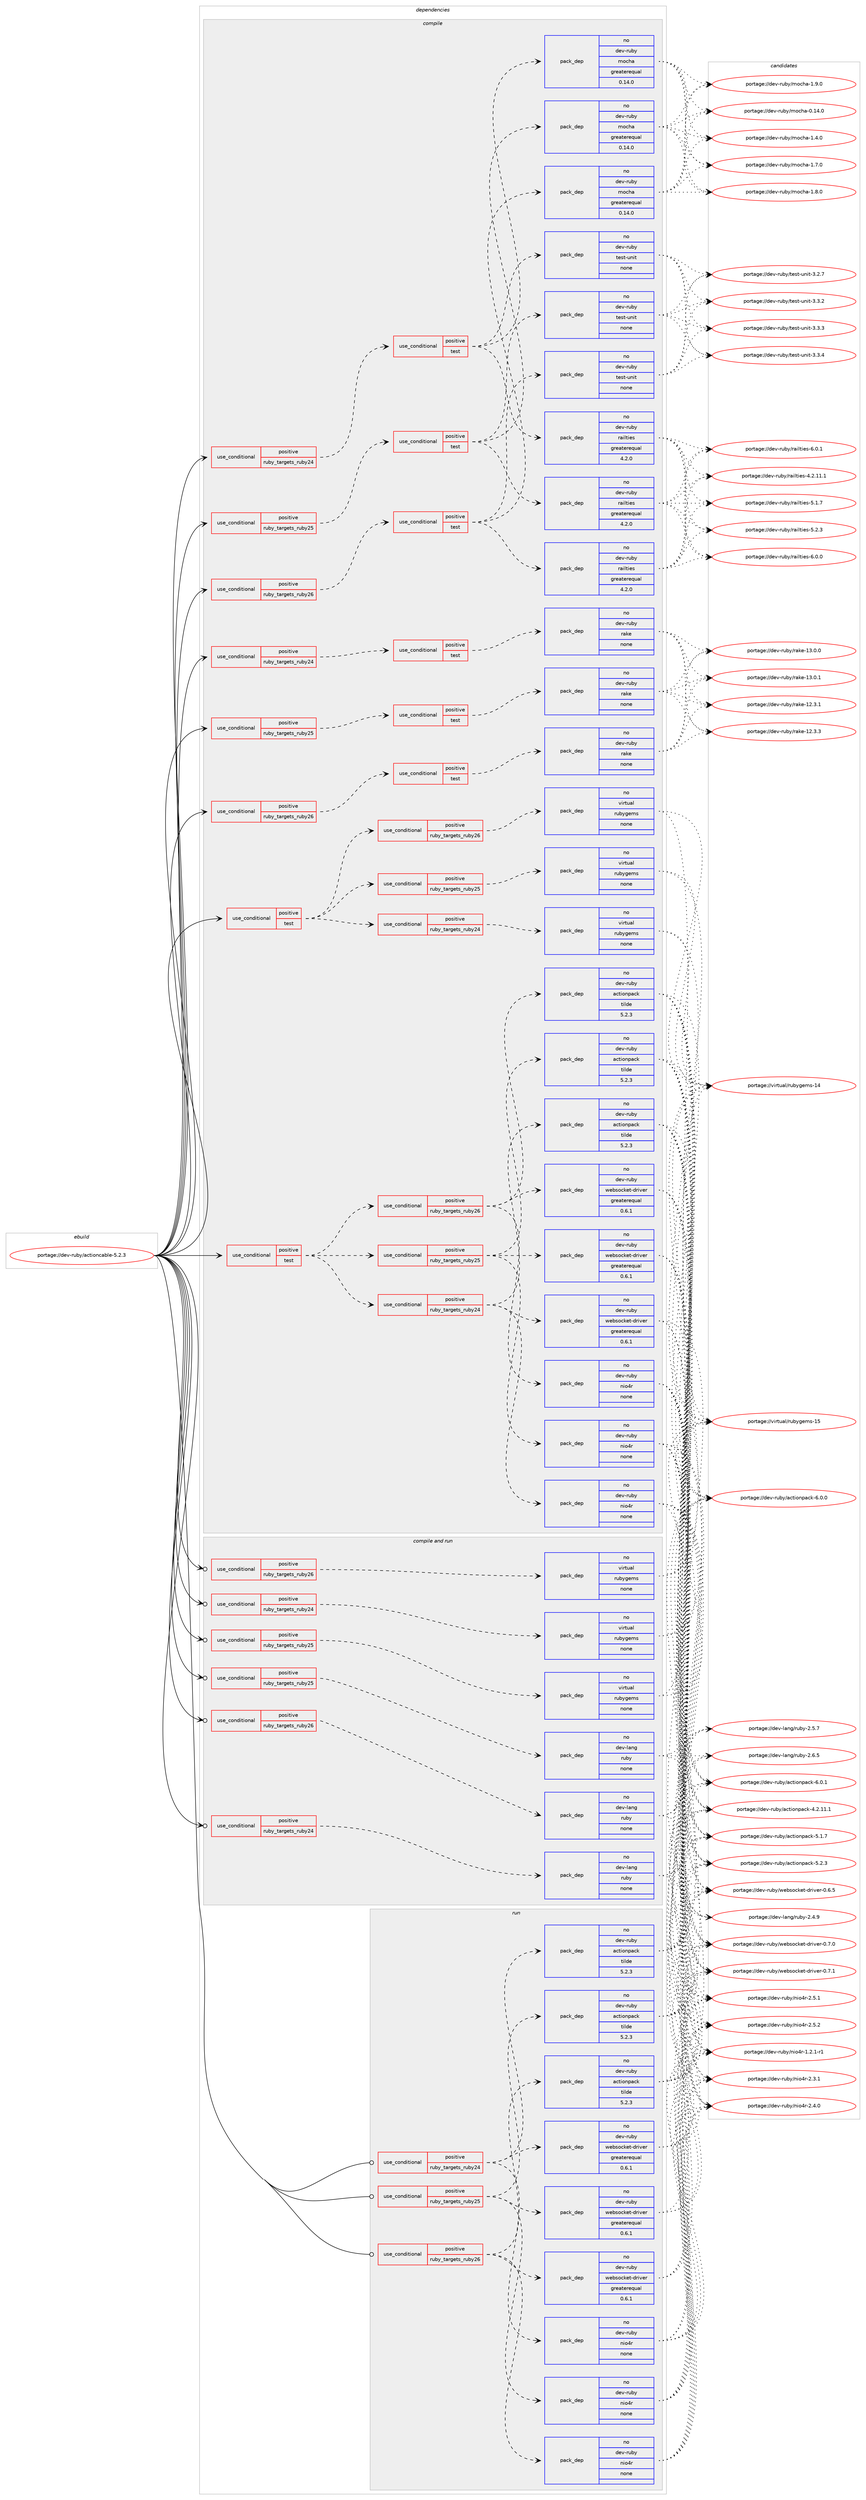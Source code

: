 digraph prolog {

# *************
# Graph options
# *************

newrank=true;
concentrate=true;
compound=true;
graph [rankdir=LR,fontname=Helvetica,fontsize=10,ranksep=1.5];#, ranksep=2.5, nodesep=0.2];
edge  [arrowhead=vee];
node  [fontname=Helvetica,fontsize=10];

# **********
# The ebuild
# **********

subgraph cluster_leftcol {
color=gray;
rank=same;
label=<<i>ebuild</i>>;
id [label="portage://dev-ruby/actioncable-5.2.3", color=red, width=4, href="../dev-ruby/actioncable-5.2.3.svg"];
}

# ****************
# The dependencies
# ****************

subgraph cluster_midcol {
color=gray;
label=<<i>dependencies</i>>;
subgraph cluster_compile {
fillcolor="#eeeeee";
style=filled;
label=<<i>compile</i>>;
subgraph cond46063 {
dependency208823 [label=<<TABLE BORDER="0" CELLBORDER="1" CELLSPACING="0" CELLPADDING="4"><TR><TD ROWSPAN="3" CELLPADDING="10">use_conditional</TD></TR><TR><TD>positive</TD></TR><TR><TD>ruby_targets_ruby24</TD></TR></TABLE>>, shape=none, color=red];
subgraph cond46064 {
dependency208824 [label=<<TABLE BORDER="0" CELLBORDER="1" CELLSPACING="0" CELLPADDING="4"><TR><TD ROWSPAN="3" CELLPADDING="10">use_conditional</TD></TR><TR><TD>positive</TD></TR><TR><TD>test</TD></TR></TABLE>>, shape=none, color=red];
subgraph pack159332 {
dependency208825 [label=<<TABLE BORDER="0" CELLBORDER="1" CELLSPACING="0" CELLPADDING="4" WIDTH="220"><TR><TD ROWSPAN="6" CELLPADDING="30">pack_dep</TD></TR><TR><TD WIDTH="110">no</TD></TR><TR><TD>dev-ruby</TD></TR><TR><TD>railties</TD></TR><TR><TD>greaterequal</TD></TR><TR><TD>4.2.0</TD></TR></TABLE>>, shape=none, color=blue];
}
dependency208824:e -> dependency208825:w [weight=20,style="dashed",arrowhead="vee"];
subgraph pack159333 {
dependency208826 [label=<<TABLE BORDER="0" CELLBORDER="1" CELLSPACING="0" CELLPADDING="4" WIDTH="220"><TR><TD ROWSPAN="6" CELLPADDING="30">pack_dep</TD></TR><TR><TD WIDTH="110">no</TD></TR><TR><TD>dev-ruby</TD></TR><TR><TD>test-unit</TD></TR><TR><TD>none</TD></TR><TR><TD></TD></TR></TABLE>>, shape=none, color=blue];
}
dependency208824:e -> dependency208826:w [weight=20,style="dashed",arrowhead="vee"];
subgraph pack159334 {
dependency208827 [label=<<TABLE BORDER="0" CELLBORDER="1" CELLSPACING="0" CELLPADDING="4" WIDTH="220"><TR><TD ROWSPAN="6" CELLPADDING="30">pack_dep</TD></TR><TR><TD WIDTH="110">no</TD></TR><TR><TD>dev-ruby</TD></TR><TR><TD>mocha</TD></TR><TR><TD>greaterequal</TD></TR><TR><TD>0.14.0</TD></TR></TABLE>>, shape=none, color=blue];
}
dependency208824:e -> dependency208827:w [weight=20,style="dashed",arrowhead="vee"];
}
dependency208823:e -> dependency208824:w [weight=20,style="dashed",arrowhead="vee"];
}
id:e -> dependency208823:w [weight=20,style="solid",arrowhead="vee"];
subgraph cond46065 {
dependency208828 [label=<<TABLE BORDER="0" CELLBORDER="1" CELLSPACING="0" CELLPADDING="4"><TR><TD ROWSPAN="3" CELLPADDING="10">use_conditional</TD></TR><TR><TD>positive</TD></TR><TR><TD>ruby_targets_ruby24</TD></TR></TABLE>>, shape=none, color=red];
subgraph cond46066 {
dependency208829 [label=<<TABLE BORDER="0" CELLBORDER="1" CELLSPACING="0" CELLPADDING="4"><TR><TD ROWSPAN="3" CELLPADDING="10">use_conditional</TD></TR><TR><TD>positive</TD></TR><TR><TD>test</TD></TR></TABLE>>, shape=none, color=red];
subgraph pack159335 {
dependency208830 [label=<<TABLE BORDER="0" CELLBORDER="1" CELLSPACING="0" CELLPADDING="4" WIDTH="220"><TR><TD ROWSPAN="6" CELLPADDING="30">pack_dep</TD></TR><TR><TD WIDTH="110">no</TD></TR><TR><TD>dev-ruby</TD></TR><TR><TD>rake</TD></TR><TR><TD>none</TD></TR><TR><TD></TD></TR></TABLE>>, shape=none, color=blue];
}
dependency208829:e -> dependency208830:w [weight=20,style="dashed",arrowhead="vee"];
}
dependency208828:e -> dependency208829:w [weight=20,style="dashed",arrowhead="vee"];
}
id:e -> dependency208828:w [weight=20,style="solid",arrowhead="vee"];
subgraph cond46067 {
dependency208831 [label=<<TABLE BORDER="0" CELLBORDER="1" CELLSPACING="0" CELLPADDING="4"><TR><TD ROWSPAN="3" CELLPADDING="10">use_conditional</TD></TR><TR><TD>positive</TD></TR><TR><TD>ruby_targets_ruby25</TD></TR></TABLE>>, shape=none, color=red];
subgraph cond46068 {
dependency208832 [label=<<TABLE BORDER="0" CELLBORDER="1" CELLSPACING="0" CELLPADDING="4"><TR><TD ROWSPAN="3" CELLPADDING="10">use_conditional</TD></TR><TR><TD>positive</TD></TR><TR><TD>test</TD></TR></TABLE>>, shape=none, color=red];
subgraph pack159336 {
dependency208833 [label=<<TABLE BORDER="0" CELLBORDER="1" CELLSPACING="0" CELLPADDING="4" WIDTH="220"><TR><TD ROWSPAN="6" CELLPADDING="30">pack_dep</TD></TR><TR><TD WIDTH="110">no</TD></TR><TR><TD>dev-ruby</TD></TR><TR><TD>railties</TD></TR><TR><TD>greaterequal</TD></TR><TR><TD>4.2.0</TD></TR></TABLE>>, shape=none, color=blue];
}
dependency208832:e -> dependency208833:w [weight=20,style="dashed",arrowhead="vee"];
subgraph pack159337 {
dependency208834 [label=<<TABLE BORDER="0" CELLBORDER="1" CELLSPACING="0" CELLPADDING="4" WIDTH="220"><TR><TD ROWSPAN="6" CELLPADDING="30">pack_dep</TD></TR><TR><TD WIDTH="110">no</TD></TR><TR><TD>dev-ruby</TD></TR><TR><TD>test-unit</TD></TR><TR><TD>none</TD></TR><TR><TD></TD></TR></TABLE>>, shape=none, color=blue];
}
dependency208832:e -> dependency208834:w [weight=20,style="dashed",arrowhead="vee"];
subgraph pack159338 {
dependency208835 [label=<<TABLE BORDER="0" CELLBORDER="1" CELLSPACING="0" CELLPADDING="4" WIDTH="220"><TR><TD ROWSPAN="6" CELLPADDING="30">pack_dep</TD></TR><TR><TD WIDTH="110">no</TD></TR><TR><TD>dev-ruby</TD></TR><TR><TD>mocha</TD></TR><TR><TD>greaterequal</TD></TR><TR><TD>0.14.0</TD></TR></TABLE>>, shape=none, color=blue];
}
dependency208832:e -> dependency208835:w [weight=20,style="dashed",arrowhead="vee"];
}
dependency208831:e -> dependency208832:w [weight=20,style="dashed",arrowhead="vee"];
}
id:e -> dependency208831:w [weight=20,style="solid",arrowhead="vee"];
subgraph cond46069 {
dependency208836 [label=<<TABLE BORDER="0" CELLBORDER="1" CELLSPACING="0" CELLPADDING="4"><TR><TD ROWSPAN="3" CELLPADDING="10">use_conditional</TD></TR><TR><TD>positive</TD></TR><TR><TD>ruby_targets_ruby25</TD></TR></TABLE>>, shape=none, color=red];
subgraph cond46070 {
dependency208837 [label=<<TABLE BORDER="0" CELLBORDER="1" CELLSPACING="0" CELLPADDING="4"><TR><TD ROWSPAN="3" CELLPADDING="10">use_conditional</TD></TR><TR><TD>positive</TD></TR><TR><TD>test</TD></TR></TABLE>>, shape=none, color=red];
subgraph pack159339 {
dependency208838 [label=<<TABLE BORDER="0" CELLBORDER="1" CELLSPACING="0" CELLPADDING="4" WIDTH="220"><TR><TD ROWSPAN="6" CELLPADDING="30">pack_dep</TD></TR><TR><TD WIDTH="110">no</TD></TR><TR><TD>dev-ruby</TD></TR><TR><TD>rake</TD></TR><TR><TD>none</TD></TR><TR><TD></TD></TR></TABLE>>, shape=none, color=blue];
}
dependency208837:e -> dependency208838:w [weight=20,style="dashed",arrowhead="vee"];
}
dependency208836:e -> dependency208837:w [weight=20,style="dashed",arrowhead="vee"];
}
id:e -> dependency208836:w [weight=20,style="solid",arrowhead="vee"];
subgraph cond46071 {
dependency208839 [label=<<TABLE BORDER="0" CELLBORDER="1" CELLSPACING="0" CELLPADDING="4"><TR><TD ROWSPAN="3" CELLPADDING="10">use_conditional</TD></TR><TR><TD>positive</TD></TR><TR><TD>ruby_targets_ruby26</TD></TR></TABLE>>, shape=none, color=red];
subgraph cond46072 {
dependency208840 [label=<<TABLE BORDER="0" CELLBORDER="1" CELLSPACING="0" CELLPADDING="4"><TR><TD ROWSPAN="3" CELLPADDING="10">use_conditional</TD></TR><TR><TD>positive</TD></TR><TR><TD>test</TD></TR></TABLE>>, shape=none, color=red];
subgraph pack159340 {
dependency208841 [label=<<TABLE BORDER="0" CELLBORDER="1" CELLSPACING="0" CELLPADDING="4" WIDTH="220"><TR><TD ROWSPAN="6" CELLPADDING="30">pack_dep</TD></TR><TR><TD WIDTH="110">no</TD></TR><TR><TD>dev-ruby</TD></TR><TR><TD>railties</TD></TR><TR><TD>greaterequal</TD></TR><TR><TD>4.2.0</TD></TR></TABLE>>, shape=none, color=blue];
}
dependency208840:e -> dependency208841:w [weight=20,style="dashed",arrowhead="vee"];
subgraph pack159341 {
dependency208842 [label=<<TABLE BORDER="0" CELLBORDER="1" CELLSPACING="0" CELLPADDING="4" WIDTH="220"><TR><TD ROWSPAN="6" CELLPADDING="30">pack_dep</TD></TR><TR><TD WIDTH="110">no</TD></TR><TR><TD>dev-ruby</TD></TR><TR><TD>test-unit</TD></TR><TR><TD>none</TD></TR><TR><TD></TD></TR></TABLE>>, shape=none, color=blue];
}
dependency208840:e -> dependency208842:w [weight=20,style="dashed",arrowhead="vee"];
subgraph pack159342 {
dependency208843 [label=<<TABLE BORDER="0" CELLBORDER="1" CELLSPACING="0" CELLPADDING="4" WIDTH="220"><TR><TD ROWSPAN="6" CELLPADDING="30">pack_dep</TD></TR><TR><TD WIDTH="110">no</TD></TR><TR><TD>dev-ruby</TD></TR><TR><TD>mocha</TD></TR><TR><TD>greaterequal</TD></TR><TR><TD>0.14.0</TD></TR></TABLE>>, shape=none, color=blue];
}
dependency208840:e -> dependency208843:w [weight=20,style="dashed",arrowhead="vee"];
}
dependency208839:e -> dependency208840:w [weight=20,style="dashed",arrowhead="vee"];
}
id:e -> dependency208839:w [weight=20,style="solid",arrowhead="vee"];
subgraph cond46073 {
dependency208844 [label=<<TABLE BORDER="0" CELLBORDER="1" CELLSPACING="0" CELLPADDING="4"><TR><TD ROWSPAN="3" CELLPADDING="10">use_conditional</TD></TR><TR><TD>positive</TD></TR><TR><TD>ruby_targets_ruby26</TD></TR></TABLE>>, shape=none, color=red];
subgraph cond46074 {
dependency208845 [label=<<TABLE BORDER="0" CELLBORDER="1" CELLSPACING="0" CELLPADDING="4"><TR><TD ROWSPAN="3" CELLPADDING="10">use_conditional</TD></TR><TR><TD>positive</TD></TR><TR><TD>test</TD></TR></TABLE>>, shape=none, color=red];
subgraph pack159343 {
dependency208846 [label=<<TABLE BORDER="0" CELLBORDER="1" CELLSPACING="0" CELLPADDING="4" WIDTH="220"><TR><TD ROWSPAN="6" CELLPADDING="30">pack_dep</TD></TR><TR><TD WIDTH="110">no</TD></TR><TR><TD>dev-ruby</TD></TR><TR><TD>rake</TD></TR><TR><TD>none</TD></TR><TR><TD></TD></TR></TABLE>>, shape=none, color=blue];
}
dependency208845:e -> dependency208846:w [weight=20,style="dashed",arrowhead="vee"];
}
dependency208844:e -> dependency208845:w [weight=20,style="dashed",arrowhead="vee"];
}
id:e -> dependency208844:w [weight=20,style="solid",arrowhead="vee"];
subgraph cond46075 {
dependency208847 [label=<<TABLE BORDER="0" CELLBORDER="1" CELLSPACING="0" CELLPADDING="4"><TR><TD ROWSPAN="3" CELLPADDING="10">use_conditional</TD></TR><TR><TD>positive</TD></TR><TR><TD>test</TD></TR></TABLE>>, shape=none, color=red];
subgraph cond46076 {
dependency208848 [label=<<TABLE BORDER="0" CELLBORDER="1" CELLSPACING="0" CELLPADDING="4"><TR><TD ROWSPAN="3" CELLPADDING="10">use_conditional</TD></TR><TR><TD>positive</TD></TR><TR><TD>ruby_targets_ruby24</TD></TR></TABLE>>, shape=none, color=red];
subgraph pack159344 {
dependency208849 [label=<<TABLE BORDER="0" CELLBORDER="1" CELLSPACING="0" CELLPADDING="4" WIDTH="220"><TR><TD ROWSPAN="6" CELLPADDING="30">pack_dep</TD></TR><TR><TD WIDTH="110">no</TD></TR><TR><TD>dev-ruby</TD></TR><TR><TD>actionpack</TD></TR><TR><TD>tilde</TD></TR><TR><TD>5.2.3</TD></TR></TABLE>>, shape=none, color=blue];
}
dependency208848:e -> dependency208849:w [weight=20,style="dashed",arrowhead="vee"];
subgraph pack159345 {
dependency208850 [label=<<TABLE BORDER="0" CELLBORDER="1" CELLSPACING="0" CELLPADDING="4" WIDTH="220"><TR><TD ROWSPAN="6" CELLPADDING="30">pack_dep</TD></TR><TR><TD WIDTH="110">no</TD></TR><TR><TD>dev-ruby</TD></TR><TR><TD>nio4r</TD></TR><TR><TD>none</TD></TR><TR><TD></TD></TR></TABLE>>, shape=none, color=blue];
}
dependency208848:e -> dependency208850:w [weight=20,style="dashed",arrowhead="vee"];
subgraph pack159346 {
dependency208851 [label=<<TABLE BORDER="0" CELLBORDER="1" CELLSPACING="0" CELLPADDING="4" WIDTH="220"><TR><TD ROWSPAN="6" CELLPADDING="30">pack_dep</TD></TR><TR><TD WIDTH="110">no</TD></TR><TR><TD>dev-ruby</TD></TR><TR><TD>websocket-driver</TD></TR><TR><TD>greaterequal</TD></TR><TR><TD>0.6.1</TD></TR></TABLE>>, shape=none, color=blue];
}
dependency208848:e -> dependency208851:w [weight=20,style="dashed",arrowhead="vee"];
}
dependency208847:e -> dependency208848:w [weight=20,style="dashed",arrowhead="vee"];
subgraph cond46077 {
dependency208852 [label=<<TABLE BORDER="0" CELLBORDER="1" CELLSPACING="0" CELLPADDING="4"><TR><TD ROWSPAN="3" CELLPADDING="10">use_conditional</TD></TR><TR><TD>positive</TD></TR><TR><TD>ruby_targets_ruby25</TD></TR></TABLE>>, shape=none, color=red];
subgraph pack159347 {
dependency208853 [label=<<TABLE BORDER="0" CELLBORDER="1" CELLSPACING="0" CELLPADDING="4" WIDTH="220"><TR><TD ROWSPAN="6" CELLPADDING="30">pack_dep</TD></TR><TR><TD WIDTH="110">no</TD></TR><TR><TD>dev-ruby</TD></TR><TR><TD>actionpack</TD></TR><TR><TD>tilde</TD></TR><TR><TD>5.2.3</TD></TR></TABLE>>, shape=none, color=blue];
}
dependency208852:e -> dependency208853:w [weight=20,style="dashed",arrowhead="vee"];
subgraph pack159348 {
dependency208854 [label=<<TABLE BORDER="0" CELLBORDER="1" CELLSPACING="0" CELLPADDING="4" WIDTH="220"><TR><TD ROWSPAN="6" CELLPADDING="30">pack_dep</TD></TR><TR><TD WIDTH="110">no</TD></TR><TR><TD>dev-ruby</TD></TR><TR><TD>nio4r</TD></TR><TR><TD>none</TD></TR><TR><TD></TD></TR></TABLE>>, shape=none, color=blue];
}
dependency208852:e -> dependency208854:w [weight=20,style="dashed",arrowhead="vee"];
subgraph pack159349 {
dependency208855 [label=<<TABLE BORDER="0" CELLBORDER="1" CELLSPACING="0" CELLPADDING="4" WIDTH="220"><TR><TD ROWSPAN="6" CELLPADDING="30">pack_dep</TD></TR><TR><TD WIDTH="110">no</TD></TR><TR><TD>dev-ruby</TD></TR><TR><TD>websocket-driver</TD></TR><TR><TD>greaterequal</TD></TR><TR><TD>0.6.1</TD></TR></TABLE>>, shape=none, color=blue];
}
dependency208852:e -> dependency208855:w [weight=20,style="dashed",arrowhead="vee"];
}
dependency208847:e -> dependency208852:w [weight=20,style="dashed",arrowhead="vee"];
subgraph cond46078 {
dependency208856 [label=<<TABLE BORDER="0" CELLBORDER="1" CELLSPACING="0" CELLPADDING="4"><TR><TD ROWSPAN="3" CELLPADDING="10">use_conditional</TD></TR><TR><TD>positive</TD></TR><TR><TD>ruby_targets_ruby26</TD></TR></TABLE>>, shape=none, color=red];
subgraph pack159350 {
dependency208857 [label=<<TABLE BORDER="0" CELLBORDER="1" CELLSPACING="0" CELLPADDING="4" WIDTH="220"><TR><TD ROWSPAN="6" CELLPADDING="30">pack_dep</TD></TR><TR><TD WIDTH="110">no</TD></TR><TR><TD>dev-ruby</TD></TR><TR><TD>actionpack</TD></TR><TR><TD>tilde</TD></TR><TR><TD>5.2.3</TD></TR></TABLE>>, shape=none, color=blue];
}
dependency208856:e -> dependency208857:w [weight=20,style="dashed",arrowhead="vee"];
subgraph pack159351 {
dependency208858 [label=<<TABLE BORDER="0" CELLBORDER="1" CELLSPACING="0" CELLPADDING="4" WIDTH="220"><TR><TD ROWSPAN="6" CELLPADDING="30">pack_dep</TD></TR><TR><TD WIDTH="110">no</TD></TR><TR><TD>dev-ruby</TD></TR><TR><TD>nio4r</TD></TR><TR><TD>none</TD></TR><TR><TD></TD></TR></TABLE>>, shape=none, color=blue];
}
dependency208856:e -> dependency208858:w [weight=20,style="dashed",arrowhead="vee"];
subgraph pack159352 {
dependency208859 [label=<<TABLE BORDER="0" CELLBORDER="1" CELLSPACING="0" CELLPADDING="4" WIDTH="220"><TR><TD ROWSPAN="6" CELLPADDING="30">pack_dep</TD></TR><TR><TD WIDTH="110">no</TD></TR><TR><TD>dev-ruby</TD></TR><TR><TD>websocket-driver</TD></TR><TR><TD>greaterequal</TD></TR><TR><TD>0.6.1</TD></TR></TABLE>>, shape=none, color=blue];
}
dependency208856:e -> dependency208859:w [weight=20,style="dashed",arrowhead="vee"];
}
dependency208847:e -> dependency208856:w [weight=20,style="dashed",arrowhead="vee"];
}
id:e -> dependency208847:w [weight=20,style="solid",arrowhead="vee"];
subgraph cond46079 {
dependency208860 [label=<<TABLE BORDER="0" CELLBORDER="1" CELLSPACING="0" CELLPADDING="4"><TR><TD ROWSPAN="3" CELLPADDING="10">use_conditional</TD></TR><TR><TD>positive</TD></TR><TR><TD>test</TD></TR></TABLE>>, shape=none, color=red];
subgraph cond46080 {
dependency208861 [label=<<TABLE BORDER="0" CELLBORDER="1" CELLSPACING="0" CELLPADDING="4"><TR><TD ROWSPAN="3" CELLPADDING="10">use_conditional</TD></TR><TR><TD>positive</TD></TR><TR><TD>ruby_targets_ruby24</TD></TR></TABLE>>, shape=none, color=red];
subgraph pack159353 {
dependency208862 [label=<<TABLE BORDER="0" CELLBORDER="1" CELLSPACING="0" CELLPADDING="4" WIDTH="220"><TR><TD ROWSPAN="6" CELLPADDING="30">pack_dep</TD></TR><TR><TD WIDTH="110">no</TD></TR><TR><TD>virtual</TD></TR><TR><TD>rubygems</TD></TR><TR><TD>none</TD></TR><TR><TD></TD></TR></TABLE>>, shape=none, color=blue];
}
dependency208861:e -> dependency208862:w [weight=20,style="dashed",arrowhead="vee"];
}
dependency208860:e -> dependency208861:w [weight=20,style="dashed",arrowhead="vee"];
subgraph cond46081 {
dependency208863 [label=<<TABLE BORDER="0" CELLBORDER="1" CELLSPACING="0" CELLPADDING="4"><TR><TD ROWSPAN="3" CELLPADDING="10">use_conditional</TD></TR><TR><TD>positive</TD></TR><TR><TD>ruby_targets_ruby25</TD></TR></TABLE>>, shape=none, color=red];
subgraph pack159354 {
dependency208864 [label=<<TABLE BORDER="0" CELLBORDER="1" CELLSPACING="0" CELLPADDING="4" WIDTH="220"><TR><TD ROWSPAN="6" CELLPADDING="30">pack_dep</TD></TR><TR><TD WIDTH="110">no</TD></TR><TR><TD>virtual</TD></TR><TR><TD>rubygems</TD></TR><TR><TD>none</TD></TR><TR><TD></TD></TR></TABLE>>, shape=none, color=blue];
}
dependency208863:e -> dependency208864:w [weight=20,style="dashed",arrowhead="vee"];
}
dependency208860:e -> dependency208863:w [weight=20,style="dashed",arrowhead="vee"];
subgraph cond46082 {
dependency208865 [label=<<TABLE BORDER="0" CELLBORDER="1" CELLSPACING="0" CELLPADDING="4"><TR><TD ROWSPAN="3" CELLPADDING="10">use_conditional</TD></TR><TR><TD>positive</TD></TR><TR><TD>ruby_targets_ruby26</TD></TR></TABLE>>, shape=none, color=red];
subgraph pack159355 {
dependency208866 [label=<<TABLE BORDER="0" CELLBORDER="1" CELLSPACING="0" CELLPADDING="4" WIDTH="220"><TR><TD ROWSPAN="6" CELLPADDING="30">pack_dep</TD></TR><TR><TD WIDTH="110">no</TD></TR><TR><TD>virtual</TD></TR><TR><TD>rubygems</TD></TR><TR><TD>none</TD></TR><TR><TD></TD></TR></TABLE>>, shape=none, color=blue];
}
dependency208865:e -> dependency208866:w [weight=20,style="dashed",arrowhead="vee"];
}
dependency208860:e -> dependency208865:w [weight=20,style="dashed",arrowhead="vee"];
}
id:e -> dependency208860:w [weight=20,style="solid",arrowhead="vee"];
}
subgraph cluster_compileandrun {
fillcolor="#eeeeee";
style=filled;
label=<<i>compile and run</i>>;
subgraph cond46083 {
dependency208867 [label=<<TABLE BORDER="0" CELLBORDER="1" CELLSPACING="0" CELLPADDING="4"><TR><TD ROWSPAN="3" CELLPADDING="10">use_conditional</TD></TR><TR><TD>positive</TD></TR><TR><TD>ruby_targets_ruby24</TD></TR></TABLE>>, shape=none, color=red];
subgraph pack159356 {
dependency208868 [label=<<TABLE BORDER="0" CELLBORDER="1" CELLSPACING="0" CELLPADDING="4" WIDTH="220"><TR><TD ROWSPAN="6" CELLPADDING="30">pack_dep</TD></TR><TR><TD WIDTH="110">no</TD></TR><TR><TD>dev-lang</TD></TR><TR><TD>ruby</TD></TR><TR><TD>none</TD></TR><TR><TD></TD></TR></TABLE>>, shape=none, color=blue];
}
dependency208867:e -> dependency208868:w [weight=20,style="dashed",arrowhead="vee"];
}
id:e -> dependency208867:w [weight=20,style="solid",arrowhead="odotvee"];
subgraph cond46084 {
dependency208869 [label=<<TABLE BORDER="0" CELLBORDER="1" CELLSPACING="0" CELLPADDING="4"><TR><TD ROWSPAN="3" CELLPADDING="10">use_conditional</TD></TR><TR><TD>positive</TD></TR><TR><TD>ruby_targets_ruby24</TD></TR></TABLE>>, shape=none, color=red];
subgraph pack159357 {
dependency208870 [label=<<TABLE BORDER="0" CELLBORDER="1" CELLSPACING="0" CELLPADDING="4" WIDTH="220"><TR><TD ROWSPAN="6" CELLPADDING="30">pack_dep</TD></TR><TR><TD WIDTH="110">no</TD></TR><TR><TD>virtual</TD></TR><TR><TD>rubygems</TD></TR><TR><TD>none</TD></TR><TR><TD></TD></TR></TABLE>>, shape=none, color=blue];
}
dependency208869:e -> dependency208870:w [weight=20,style="dashed",arrowhead="vee"];
}
id:e -> dependency208869:w [weight=20,style="solid",arrowhead="odotvee"];
subgraph cond46085 {
dependency208871 [label=<<TABLE BORDER="0" CELLBORDER="1" CELLSPACING="0" CELLPADDING="4"><TR><TD ROWSPAN="3" CELLPADDING="10">use_conditional</TD></TR><TR><TD>positive</TD></TR><TR><TD>ruby_targets_ruby25</TD></TR></TABLE>>, shape=none, color=red];
subgraph pack159358 {
dependency208872 [label=<<TABLE BORDER="0" CELLBORDER="1" CELLSPACING="0" CELLPADDING="4" WIDTH="220"><TR><TD ROWSPAN="6" CELLPADDING="30">pack_dep</TD></TR><TR><TD WIDTH="110">no</TD></TR><TR><TD>dev-lang</TD></TR><TR><TD>ruby</TD></TR><TR><TD>none</TD></TR><TR><TD></TD></TR></TABLE>>, shape=none, color=blue];
}
dependency208871:e -> dependency208872:w [weight=20,style="dashed",arrowhead="vee"];
}
id:e -> dependency208871:w [weight=20,style="solid",arrowhead="odotvee"];
subgraph cond46086 {
dependency208873 [label=<<TABLE BORDER="0" CELLBORDER="1" CELLSPACING="0" CELLPADDING="4"><TR><TD ROWSPAN="3" CELLPADDING="10">use_conditional</TD></TR><TR><TD>positive</TD></TR><TR><TD>ruby_targets_ruby25</TD></TR></TABLE>>, shape=none, color=red];
subgraph pack159359 {
dependency208874 [label=<<TABLE BORDER="0" CELLBORDER="1" CELLSPACING="0" CELLPADDING="4" WIDTH="220"><TR><TD ROWSPAN="6" CELLPADDING="30">pack_dep</TD></TR><TR><TD WIDTH="110">no</TD></TR><TR><TD>virtual</TD></TR><TR><TD>rubygems</TD></TR><TR><TD>none</TD></TR><TR><TD></TD></TR></TABLE>>, shape=none, color=blue];
}
dependency208873:e -> dependency208874:w [weight=20,style="dashed",arrowhead="vee"];
}
id:e -> dependency208873:w [weight=20,style="solid",arrowhead="odotvee"];
subgraph cond46087 {
dependency208875 [label=<<TABLE BORDER="0" CELLBORDER="1" CELLSPACING="0" CELLPADDING="4"><TR><TD ROWSPAN="3" CELLPADDING="10">use_conditional</TD></TR><TR><TD>positive</TD></TR><TR><TD>ruby_targets_ruby26</TD></TR></TABLE>>, shape=none, color=red];
subgraph pack159360 {
dependency208876 [label=<<TABLE BORDER="0" CELLBORDER="1" CELLSPACING="0" CELLPADDING="4" WIDTH="220"><TR><TD ROWSPAN="6" CELLPADDING="30">pack_dep</TD></TR><TR><TD WIDTH="110">no</TD></TR><TR><TD>dev-lang</TD></TR><TR><TD>ruby</TD></TR><TR><TD>none</TD></TR><TR><TD></TD></TR></TABLE>>, shape=none, color=blue];
}
dependency208875:e -> dependency208876:w [weight=20,style="dashed",arrowhead="vee"];
}
id:e -> dependency208875:w [weight=20,style="solid",arrowhead="odotvee"];
subgraph cond46088 {
dependency208877 [label=<<TABLE BORDER="0" CELLBORDER="1" CELLSPACING="0" CELLPADDING="4"><TR><TD ROWSPAN="3" CELLPADDING="10">use_conditional</TD></TR><TR><TD>positive</TD></TR><TR><TD>ruby_targets_ruby26</TD></TR></TABLE>>, shape=none, color=red];
subgraph pack159361 {
dependency208878 [label=<<TABLE BORDER="0" CELLBORDER="1" CELLSPACING="0" CELLPADDING="4" WIDTH="220"><TR><TD ROWSPAN="6" CELLPADDING="30">pack_dep</TD></TR><TR><TD WIDTH="110">no</TD></TR><TR><TD>virtual</TD></TR><TR><TD>rubygems</TD></TR><TR><TD>none</TD></TR><TR><TD></TD></TR></TABLE>>, shape=none, color=blue];
}
dependency208877:e -> dependency208878:w [weight=20,style="dashed",arrowhead="vee"];
}
id:e -> dependency208877:w [weight=20,style="solid",arrowhead="odotvee"];
}
subgraph cluster_run {
fillcolor="#eeeeee";
style=filled;
label=<<i>run</i>>;
subgraph cond46089 {
dependency208879 [label=<<TABLE BORDER="0" CELLBORDER="1" CELLSPACING="0" CELLPADDING="4"><TR><TD ROWSPAN="3" CELLPADDING="10">use_conditional</TD></TR><TR><TD>positive</TD></TR><TR><TD>ruby_targets_ruby24</TD></TR></TABLE>>, shape=none, color=red];
subgraph pack159362 {
dependency208880 [label=<<TABLE BORDER="0" CELLBORDER="1" CELLSPACING="0" CELLPADDING="4" WIDTH="220"><TR><TD ROWSPAN="6" CELLPADDING="30">pack_dep</TD></TR><TR><TD WIDTH="110">no</TD></TR><TR><TD>dev-ruby</TD></TR><TR><TD>actionpack</TD></TR><TR><TD>tilde</TD></TR><TR><TD>5.2.3</TD></TR></TABLE>>, shape=none, color=blue];
}
dependency208879:e -> dependency208880:w [weight=20,style="dashed",arrowhead="vee"];
subgraph pack159363 {
dependency208881 [label=<<TABLE BORDER="0" CELLBORDER="1" CELLSPACING="0" CELLPADDING="4" WIDTH="220"><TR><TD ROWSPAN="6" CELLPADDING="30">pack_dep</TD></TR><TR><TD WIDTH="110">no</TD></TR><TR><TD>dev-ruby</TD></TR><TR><TD>nio4r</TD></TR><TR><TD>none</TD></TR><TR><TD></TD></TR></TABLE>>, shape=none, color=blue];
}
dependency208879:e -> dependency208881:w [weight=20,style="dashed",arrowhead="vee"];
subgraph pack159364 {
dependency208882 [label=<<TABLE BORDER="0" CELLBORDER="1" CELLSPACING="0" CELLPADDING="4" WIDTH="220"><TR><TD ROWSPAN="6" CELLPADDING="30">pack_dep</TD></TR><TR><TD WIDTH="110">no</TD></TR><TR><TD>dev-ruby</TD></TR><TR><TD>websocket-driver</TD></TR><TR><TD>greaterequal</TD></TR><TR><TD>0.6.1</TD></TR></TABLE>>, shape=none, color=blue];
}
dependency208879:e -> dependency208882:w [weight=20,style="dashed",arrowhead="vee"];
}
id:e -> dependency208879:w [weight=20,style="solid",arrowhead="odot"];
subgraph cond46090 {
dependency208883 [label=<<TABLE BORDER="0" CELLBORDER="1" CELLSPACING="0" CELLPADDING="4"><TR><TD ROWSPAN="3" CELLPADDING="10">use_conditional</TD></TR><TR><TD>positive</TD></TR><TR><TD>ruby_targets_ruby25</TD></TR></TABLE>>, shape=none, color=red];
subgraph pack159365 {
dependency208884 [label=<<TABLE BORDER="0" CELLBORDER="1" CELLSPACING="0" CELLPADDING="4" WIDTH="220"><TR><TD ROWSPAN="6" CELLPADDING="30">pack_dep</TD></TR><TR><TD WIDTH="110">no</TD></TR><TR><TD>dev-ruby</TD></TR><TR><TD>actionpack</TD></TR><TR><TD>tilde</TD></TR><TR><TD>5.2.3</TD></TR></TABLE>>, shape=none, color=blue];
}
dependency208883:e -> dependency208884:w [weight=20,style="dashed",arrowhead="vee"];
subgraph pack159366 {
dependency208885 [label=<<TABLE BORDER="0" CELLBORDER="1" CELLSPACING="0" CELLPADDING="4" WIDTH="220"><TR><TD ROWSPAN="6" CELLPADDING="30">pack_dep</TD></TR><TR><TD WIDTH="110">no</TD></TR><TR><TD>dev-ruby</TD></TR><TR><TD>nio4r</TD></TR><TR><TD>none</TD></TR><TR><TD></TD></TR></TABLE>>, shape=none, color=blue];
}
dependency208883:e -> dependency208885:w [weight=20,style="dashed",arrowhead="vee"];
subgraph pack159367 {
dependency208886 [label=<<TABLE BORDER="0" CELLBORDER="1" CELLSPACING="0" CELLPADDING="4" WIDTH="220"><TR><TD ROWSPAN="6" CELLPADDING="30">pack_dep</TD></TR><TR><TD WIDTH="110">no</TD></TR><TR><TD>dev-ruby</TD></TR><TR><TD>websocket-driver</TD></TR><TR><TD>greaterequal</TD></TR><TR><TD>0.6.1</TD></TR></TABLE>>, shape=none, color=blue];
}
dependency208883:e -> dependency208886:w [weight=20,style="dashed",arrowhead="vee"];
}
id:e -> dependency208883:w [weight=20,style="solid",arrowhead="odot"];
subgraph cond46091 {
dependency208887 [label=<<TABLE BORDER="0" CELLBORDER="1" CELLSPACING="0" CELLPADDING="4"><TR><TD ROWSPAN="3" CELLPADDING="10">use_conditional</TD></TR><TR><TD>positive</TD></TR><TR><TD>ruby_targets_ruby26</TD></TR></TABLE>>, shape=none, color=red];
subgraph pack159368 {
dependency208888 [label=<<TABLE BORDER="0" CELLBORDER="1" CELLSPACING="0" CELLPADDING="4" WIDTH="220"><TR><TD ROWSPAN="6" CELLPADDING="30">pack_dep</TD></TR><TR><TD WIDTH="110">no</TD></TR><TR><TD>dev-ruby</TD></TR><TR><TD>actionpack</TD></TR><TR><TD>tilde</TD></TR><TR><TD>5.2.3</TD></TR></TABLE>>, shape=none, color=blue];
}
dependency208887:e -> dependency208888:w [weight=20,style="dashed",arrowhead="vee"];
subgraph pack159369 {
dependency208889 [label=<<TABLE BORDER="0" CELLBORDER="1" CELLSPACING="0" CELLPADDING="4" WIDTH="220"><TR><TD ROWSPAN="6" CELLPADDING="30">pack_dep</TD></TR><TR><TD WIDTH="110">no</TD></TR><TR><TD>dev-ruby</TD></TR><TR><TD>nio4r</TD></TR><TR><TD>none</TD></TR><TR><TD></TD></TR></TABLE>>, shape=none, color=blue];
}
dependency208887:e -> dependency208889:w [weight=20,style="dashed",arrowhead="vee"];
subgraph pack159370 {
dependency208890 [label=<<TABLE BORDER="0" CELLBORDER="1" CELLSPACING="0" CELLPADDING="4" WIDTH="220"><TR><TD ROWSPAN="6" CELLPADDING="30">pack_dep</TD></TR><TR><TD WIDTH="110">no</TD></TR><TR><TD>dev-ruby</TD></TR><TR><TD>websocket-driver</TD></TR><TR><TD>greaterequal</TD></TR><TR><TD>0.6.1</TD></TR></TABLE>>, shape=none, color=blue];
}
dependency208887:e -> dependency208890:w [weight=20,style="dashed",arrowhead="vee"];
}
id:e -> dependency208887:w [weight=20,style="solid",arrowhead="odot"];
}
}

# **************
# The candidates
# **************

subgraph cluster_choices {
rank=same;
color=gray;
label=<<i>candidates</i>>;

subgraph choice159332 {
color=black;
nodesep=1;
choiceportage10010111845114117981214711497105108116105101115455246504649494649 [label="portage://dev-ruby/railties-4.2.11.1", color=red, width=4,href="../dev-ruby/railties-4.2.11.1.svg"];
choiceportage10010111845114117981214711497105108116105101115455346494655 [label="portage://dev-ruby/railties-5.1.7", color=red, width=4,href="../dev-ruby/railties-5.1.7.svg"];
choiceportage10010111845114117981214711497105108116105101115455346504651 [label="portage://dev-ruby/railties-5.2.3", color=red, width=4,href="../dev-ruby/railties-5.2.3.svg"];
choiceportage10010111845114117981214711497105108116105101115455446484648 [label="portage://dev-ruby/railties-6.0.0", color=red, width=4,href="../dev-ruby/railties-6.0.0.svg"];
choiceportage10010111845114117981214711497105108116105101115455446484649 [label="portage://dev-ruby/railties-6.0.1", color=red, width=4,href="../dev-ruby/railties-6.0.1.svg"];
dependency208825:e -> choiceportage10010111845114117981214711497105108116105101115455246504649494649:w [style=dotted,weight="100"];
dependency208825:e -> choiceportage10010111845114117981214711497105108116105101115455346494655:w [style=dotted,weight="100"];
dependency208825:e -> choiceportage10010111845114117981214711497105108116105101115455346504651:w [style=dotted,weight="100"];
dependency208825:e -> choiceportage10010111845114117981214711497105108116105101115455446484648:w [style=dotted,weight="100"];
dependency208825:e -> choiceportage10010111845114117981214711497105108116105101115455446484649:w [style=dotted,weight="100"];
}
subgraph choice159333 {
color=black;
nodesep=1;
choiceportage10010111845114117981214711610111511645117110105116455146504655 [label="portage://dev-ruby/test-unit-3.2.7", color=red, width=4,href="../dev-ruby/test-unit-3.2.7.svg"];
choiceportage10010111845114117981214711610111511645117110105116455146514650 [label="portage://dev-ruby/test-unit-3.3.2", color=red, width=4,href="../dev-ruby/test-unit-3.3.2.svg"];
choiceportage10010111845114117981214711610111511645117110105116455146514651 [label="portage://dev-ruby/test-unit-3.3.3", color=red, width=4,href="../dev-ruby/test-unit-3.3.3.svg"];
choiceportage10010111845114117981214711610111511645117110105116455146514652 [label="portage://dev-ruby/test-unit-3.3.4", color=red, width=4,href="../dev-ruby/test-unit-3.3.4.svg"];
dependency208826:e -> choiceportage10010111845114117981214711610111511645117110105116455146504655:w [style=dotted,weight="100"];
dependency208826:e -> choiceportage10010111845114117981214711610111511645117110105116455146514650:w [style=dotted,weight="100"];
dependency208826:e -> choiceportage10010111845114117981214711610111511645117110105116455146514651:w [style=dotted,weight="100"];
dependency208826:e -> choiceportage10010111845114117981214711610111511645117110105116455146514652:w [style=dotted,weight="100"];
}
subgraph choice159334 {
color=black;
nodesep=1;
choiceportage100101118451141179812147109111991049745484649524648 [label="portage://dev-ruby/mocha-0.14.0", color=red, width=4,href="../dev-ruby/mocha-0.14.0.svg"];
choiceportage1001011184511411798121471091119910497454946524648 [label="portage://dev-ruby/mocha-1.4.0", color=red, width=4,href="../dev-ruby/mocha-1.4.0.svg"];
choiceportage1001011184511411798121471091119910497454946554648 [label="portage://dev-ruby/mocha-1.7.0", color=red, width=4,href="../dev-ruby/mocha-1.7.0.svg"];
choiceportage1001011184511411798121471091119910497454946564648 [label="portage://dev-ruby/mocha-1.8.0", color=red, width=4,href="../dev-ruby/mocha-1.8.0.svg"];
choiceportage1001011184511411798121471091119910497454946574648 [label="portage://dev-ruby/mocha-1.9.0", color=red, width=4,href="../dev-ruby/mocha-1.9.0.svg"];
dependency208827:e -> choiceportage100101118451141179812147109111991049745484649524648:w [style=dotted,weight="100"];
dependency208827:e -> choiceportage1001011184511411798121471091119910497454946524648:w [style=dotted,weight="100"];
dependency208827:e -> choiceportage1001011184511411798121471091119910497454946554648:w [style=dotted,weight="100"];
dependency208827:e -> choiceportage1001011184511411798121471091119910497454946564648:w [style=dotted,weight="100"];
dependency208827:e -> choiceportage1001011184511411798121471091119910497454946574648:w [style=dotted,weight="100"];
}
subgraph choice159335 {
color=black;
nodesep=1;
choiceportage1001011184511411798121471149710710145495046514649 [label="portage://dev-ruby/rake-12.3.1", color=red, width=4,href="../dev-ruby/rake-12.3.1.svg"];
choiceportage1001011184511411798121471149710710145495046514651 [label="portage://dev-ruby/rake-12.3.3", color=red, width=4,href="../dev-ruby/rake-12.3.3.svg"];
choiceportage1001011184511411798121471149710710145495146484648 [label="portage://dev-ruby/rake-13.0.0", color=red, width=4,href="../dev-ruby/rake-13.0.0.svg"];
choiceportage1001011184511411798121471149710710145495146484649 [label="portage://dev-ruby/rake-13.0.1", color=red, width=4,href="../dev-ruby/rake-13.0.1.svg"];
dependency208830:e -> choiceportage1001011184511411798121471149710710145495046514649:w [style=dotted,weight="100"];
dependency208830:e -> choiceportage1001011184511411798121471149710710145495046514651:w [style=dotted,weight="100"];
dependency208830:e -> choiceportage1001011184511411798121471149710710145495146484648:w [style=dotted,weight="100"];
dependency208830:e -> choiceportage1001011184511411798121471149710710145495146484649:w [style=dotted,weight="100"];
}
subgraph choice159336 {
color=black;
nodesep=1;
choiceportage10010111845114117981214711497105108116105101115455246504649494649 [label="portage://dev-ruby/railties-4.2.11.1", color=red, width=4,href="../dev-ruby/railties-4.2.11.1.svg"];
choiceportage10010111845114117981214711497105108116105101115455346494655 [label="portage://dev-ruby/railties-5.1.7", color=red, width=4,href="../dev-ruby/railties-5.1.7.svg"];
choiceportage10010111845114117981214711497105108116105101115455346504651 [label="portage://dev-ruby/railties-5.2.3", color=red, width=4,href="../dev-ruby/railties-5.2.3.svg"];
choiceportage10010111845114117981214711497105108116105101115455446484648 [label="portage://dev-ruby/railties-6.0.0", color=red, width=4,href="../dev-ruby/railties-6.0.0.svg"];
choiceportage10010111845114117981214711497105108116105101115455446484649 [label="portage://dev-ruby/railties-6.0.1", color=red, width=4,href="../dev-ruby/railties-6.0.1.svg"];
dependency208833:e -> choiceportage10010111845114117981214711497105108116105101115455246504649494649:w [style=dotted,weight="100"];
dependency208833:e -> choiceportage10010111845114117981214711497105108116105101115455346494655:w [style=dotted,weight="100"];
dependency208833:e -> choiceportage10010111845114117981214711497105108116105101115455346504651:w [style=dotted,weight="100"];
dependency208833:e -> choiceportage10010111845114117981214711497105108116105101115455446484648:w [style=dotted,weight="100"];
dependency208833:e -> choiceportage10010111845114117981214711497105108116105101115455446484649:w [style=dotted,weight="100"];
}
subgraph choice159337 {
color=black;
nodesep=1;
choiceportage10010111845114117981214711610111511645117110105116455146504655 [label="portage://dev-ruby/test-unit-3.2.7", color=red, width=4,href="../dev-ruby/test-unit-3.2.7.svg"];
choiceportage10010111845114117981214711610111511645117110105116455146514650 [label="portage://dev-ruby/test-unit-3.3.2", color=red, width=4,href="../dev-ruby/test-unit-3.3.2.svg"];
choiceportage10010111845114117981214711610111511645117110105116455146514651 [label="portage://dev-ruby/test-unit-3.3.3", color=red, width=4,href="../dev-ruby/test-unit-3.3.3.svg"];
choiceportage10010111845114117981214711610111511645117110105116455146514652 [label="portage://dev-ruby/test-unit-3.3.4", color=red, width=4,href="../dev-ruby/test-unit-3.3.4.svg"];
dependency208834:e -> choiceportage10010111845114117981214711610111511645117110105116455146504655:w [style=dotted,weight="100"];
dependency208834:e -> choiceportage10010111845114117981214711610111511645117110105116455146514650:w [style=dotted,weight="100"];
dependency208834:e -> choiceportage10010111845114117981214711610111511645117110105116455146514651:w [style=dotted,weight="100"];
dependency208834:e -> choiceportage10010111845114117981214711610111511645117110105116455146514652:w [style=dotted,weight="100"];
}
subgraph choice159338 {
color=black;
nodesep=1;
choiceportage100101118451141179812147109111991049745484649524648 [label="portage://dev-ruby/mocha-0.14.0", color=red, width=4,href="../dev-ruby/mocha-0.14.0.svg"];
choiceportage1001011184511411798121471091119910497454946524648 [label="portage://dev-ruby/mocha-1.4.0", color=red, width=4,href="../dev-ruby/mocha-1.4.0.svg"];
choiceportage1001011184511411798121471091119910497454946554648 [label="portage://dev-ruby/mocha-1.7.0", color=red, width=4,href="../dev-ruby/mocha-1.7.0.svg"];
choiceportage1001011184511411798121471091119910497454946564648 [label="portage://dev-ruby/mocha-1.8.0", color=red, width=4,href="../dev-ruby/mocha-1.8.0.svg"];
choiceportage1001011184511411798121471091119910497454946574648 [label="portage://dev-ruby/mocha-1.9.0", color=red, width=4,href="../dev-ruby/mocha-1.9.0.svg"];
dependency208835:e -> choiceportage100101118451141179812147109111991049745484649524648:w [style=dotted,weight="100"];
dependency208835:e -> choiceportage1001011184511411798121471091119910497454946524648:w [style=dotted,weight="100"];
dependency208835:e -> choiceportage1001011184511411798121471091119910497454946554648:w [style=dotted,weight="100"];
dependency208835:e -> choiceportage1001011184511411798121471091119910497454946564648:w [style=dotted,weight="100"];
dependency208835:e -> choiceportage1001011184511411798121471091119910497454946574648:w [style=dotted,weight="100"];
}
subgraph choice159339 {
color=black;
nodesep=1;
choiceportage1001011184511411798121471149710710145495046514649 [label="portage://dev-ruby/rake-12.3.1", color=red, width=4,href="../dev-ruby/rake-12.3.1.svg"];
choiceportage1001011184511411798121471149710710145495046514651 [label="portage://dev-ruby/rake-12.3.3", color=red, width=4,href="../dev-ruby/rake-12.3.3.svg"];
choiceportage1001011184511411798121471149710710145495146484648 [label="portage://dev-ruby/rake-13.0.0", color=red, width=4,href="../dev-ruby/rake-13.0.0.svg"];
choiceportage1001011184511411798121471149710710145495146484649 [label="portage://dev-ruby/rake-13.0.1", color=red, width=4,href="../dev-ruby/rake-13.0.1.svg"];
dependency208838:e -> choiceportage1001011184511411798121471149710710145495046514649:w [style=dotted,weight="100"];
dependency208838:e -> choiceportage1001011184511411798121471149710710145495046514651:w [style=dotted,weight="100"];
dependency208838:e -> choiceportage1001011184511411798121471149710710145495146484648:w [style=dotted,weight="100"];
dependency208838:e -> choiceportage1001011184511411798121471149710710145495146484649:w [style=dotted,weight="100"];
}
subgraph choice159340 {
color=black;
nodesep=1;
choiceportage10010111845114117981214711497105108116105101115455246504649494649 [label="portage://dev-ruby/railties-4.2.11.1", color=red, width=4,href="../dev-ruby/railties-4.2.11.1.svg"];
choiceportage10010111845114117981214711497105108116105101115455346494655 [label="portage://dev-ruby/railties-5.1.7", color=red, width=4,href="../dev-ruby/railties-5.1.7.svg"];
choiceportage10010111845114117981214711497105108116105101115455346504651 [label="portage://dev-ruby/railties-5.2.3", color=red, width=4,href="../dev-ruby/railties-5.2.3.svg"];
choiceportage10010111845114117981214711497105108116105101115455446484648 [label="portage://dev-ruby/railties-6.0.0", color=red, width=4,href="../dev-ruby/railties-6.0.0.svg"];
choiceportage10010111845114117981214711497105108116105101115455446484649 [label="portage://dev-ruby/railties-6.0.1", color=red, width=4,href="../dev-ruby/railties-6.0.1.svg"];
dependency208841:e -> choiceportage10010111845114117981214711497105108116105101115455246504649494649:w [style=dotted,weight="100"];
dependency208841:e -> choiceportage10010111845114117981214711497105108116105101115455346494655:w [style=dotted,weight="100"];
dependency208841:e -> choiceportage10010111845114117981214711497105108116105101115455346504651:w [style=dotted,weight="100"];
dependency208841:e -> choiceportage10010111845114117981214711497105108116105101115455446484648:w [style=dotted,weight="100"];
dependency208841:e -> choiceportage10010111845114117981214711497105108116105101115455446484649:w [style=dotted,weight="100"];
}
subgraph choice159341 {
color=black;
nodesep=1;
choiceportage10010111845114117981214711610111511645117110105116455146504655 [label="portage://dev-ruby/test-unit-3.2.7", color=red, width=4,href="../dev-ruby/test-unit-3.2.7.svg"];
choiceportage10010111845114117981214711610111511645117110105116455146514650 [label="portage://dev-ruby/test-unit-3.3.2", color=red, width=4,href="../dev-ruby/test-unit-3.3.2.svg"];
choiceportage10010111845114117981214711610111511645117110105116455146514651 [label="portage://dev-ruby/test-unit-3.3.3", color=red, width=4,href="../dev-ruby/test-unit-3.3.3.svg"];
choiceportage10010111845114117981214711610111511645117110105116455146514652 [label="portage://dev-ruby/test-unit-3.3.4", color=red, width=4,href="../dev-ruby/test-unit-3.3.4.svg"];
dependency208842:e -> choiceportage10010111845114117981214711610111511645117110105116455146504655:w [style=dotted,weight="100"];
dependency208842:e -> choiceportage10010111845114117981214711610111511645117110105116455146514650:w [style=dotted,weight="100"];
dependency208842:e -> choiceportage10010111845114117981214711610111511645117110105116455146514651:w [style=dotted,weight="100"];
dependency208842:e -> choiceportage10010111845114117981214711610111511645117110105116455146514652:w [style=dotted,weight="100"];
}
subgraph choice159342 {
color=black;
nodesep=1;
choiceportage100101118451141179812147109111991049745484649524648 [label="portage://dev-ruby/mocha-0.14.0", color=red, width=4,href="../dev-ruby/mocha-0.14.0.svg"];
choiceportage1001011184511411798121471091119910497454946524648 [label="portage://dev-ruby/mocha-1.4.0", color=red, width=4,href="../dev-ruby/mocha-1.4.0.svg"];
choiceportage1001011184511411798121471091119910497454946554648 [label="portage://dev-ruby/mocha-1.7.0", color=red, width=4,href="../dev-ruby/mocha-1.7.0.svg"];
choiceportage1001011184511411798121471091119910497454946564648 [label="portage://dev-ruby/mocha-1.8.0", color=red, width=4,href="../dev-ruby/mocha-1.8.0.svg"];
choiceportage1001011184511411798121471091119910497454946574648 [label="portage://dev-ruby/mocha-1.9.0", color=red, width=4,href="../dev-ruby/mocha-1.9.0.svg"];
dependency208843:e -> choiceportage100101118451141179812147109111991049745484649524648:w [style=dotted,weight="100"];
dependency208843:e -> choiceportage1001011184511411798121471091119910497454946524648:w [style=dotted,weight="100"];
dependency208843:e -> choiceportage1001011184511411798121471091119910497454946554648:w [style=dotted,weight="100"];
dependency208843:e -> choiceportage1001011184511411798121471091119910497454946564648:w [style=dotted,weight="100"];
dependency208843:e -> choiceportage1001011184511411798121471091119910497454946574648:w [style=dotted,weight="100"];
}
subgraph choice159343 {
color=black;
nodesep=1;
choiceportage1001011184511411798121471149710710145495046514649 [label="portage://dev-ruby/rake-12.3.1", color=red, width=4,href="../dev-ruby/rake-12.3.1.svg"];
choiceportage1001011184511411798121471149710710145495046514651 [label="portage://dev-ruby/rake-12.3.3", color=red, width=4,href="../dev-ruby/rake-12.3.3.svg"];
choiceportage1001011184511411798121471149710710145495146484648 [label="portage://dev-ruby/rake-13.0.0", color=red, width=4,href="../dev-ruby/rake-13.0.0.svg"];
choiceportage1001011184511411798121471149710710145495146484649 [label="portage://dev-ruby/rake-13.0.1", color=red, width=4,href="../dev-ruby/rake-13.0.1.svg"];
dependency208846:e -> choiceportage1001011184511411798121471149710710145495046514649:w [style=dotted,weight="100"];
dependency208846:e -> choiceportage1001011184511411798121471149710710145495046514651:w [style=dotted,weight="100"];
dependency208846:e -> choiceportage1001011184511411798121471149710710145495146484648:w [style=dotted,weight="100"];
dependency208846:e -> choiceportage1001011184511411798121471149710710145495146484649:w [style=dotted,weight="100"];
}
subgraph choice159344 {
color=black;
nodesep=1;
choiceportage10010111845114117981214797991161051111101129799107455246504649494649 [label="portage://dev-ruby/actionpack-4.2.11.1", color=red, width=4,href="../dev-ruby/actionpack-4.2.11.1.svg"];
choiceportage10010111845114117981214797991161051111101129799107455346494655 [label="portage://dev-ruby/actionpack-5.1.7", color=red, width=4,href="../dev-ruby/actionpack-5.1.7.svg"];
choiceportage10010111845114117981214797991161051111101129799107455346504651 [label="portage://dev-ruby/actionpack-5.2.3", color=red, width=4,href="../dev-ruby/actionpack-5.2.3.svg"];
choiceportage10010111845114117981214797991161051111101129799107455446484648 [label="portage://dev-ruby/actionpack-6.0.0", color=red, width=4,href="../dev-ruby/actionpack-6.0.0.svg"];
choiceportage10010111845114117981214797991161051111101129799107455446484649 [label="portage://dev-ruby/actionpack-6.0.1", color=red, width=4,href="../dev-ruby/actionpack-6.0.1.svg"];
dependency208849:e -> choiceportage10010111845114117981214797991161051111101129799107455246504649494649:w [style=dotted,weight="100"];
dependency208849:e -> choiceportage10010111845114117981214797991161051111101129799107455346494655:w [style=dotted,weight="100"];
dependency208849:e -> choiceportage10010111845114117981214797991161051111101129799107455346504651:w [style=dotted,weight="100"];
dependency208849:e -> choiceportage10010111845114117981214797991161051111101129799107455446484648:w [style=dotted,weight="100"];
dependency208849:e -> choiceportage10010111845114117981214797991161051111101129799107455446484649:w [style=dotted,weight="100"];
}
subgraph choice159345 {
color=black;
nodesep=1;
choiceportage100101118451141179812147110105111521144549465046494511449 [label="portage://dev-ruby/nio4r-1.2.1-r1", color=red, width=4,href="../dev-ruby/nio4r-1.2.1-r1.svg"];
choiceportage10010111845114117981214711010511152114455046514649 [label="portage://dev-ruby/nio4r-2.3.1", color=red, width=4,href="../dev-ruby/nio4r-2.3.1.svg"];
choiceportage10010111845114117981214711010511152114455046524648 [label="portage://dev-ruby/nio4r-2.4.0", color=red, width=4,href="../dev-ruby/nio4r-2.4.0.svg"];
choiceportage10010111845114117981214711010511152114455046534649 [label="portage://dev-ruby/nio4r-2.5.1", color=red, width=4,href="../dev-ruby/nio4r-2.5.1.svg"];
choiceportage10010111845114117981214711010511152114455046534650 [label="portage://dev-ruby/nio4r-2.5.2", color=red, width=4,href="../dev-ruby/nio4r-2.5.2.svg"];
dependency208850:e -> choiceportage100101118451141179812147110105111521144549465046494511449:w [style=dotted,weight="100"];
dependency208850:e -> choiceportage10010111845114117981214711010511152114455046514649:w [style=dotted,weight="100"];
dependency208850:e -> choiceportage10010111845114117981214711010511152114455046524648:w [style=dotted,weight="100"];
dependency208850:e -> choiceportage10010111845114117981214711010511152114455046534649:w [style=dotted,weight="100"];
dependency208850:e -> choiceportage10010111845114117981214711010511152114455046534650:w [style=dotted,weight="100"];
}
subgraph choice159346 {
color=black;
nodesep=1;
choiceportage100101118451141179812147119101981151119910710111645100114105118101114454846544653 [label="portage://dev-ruby/websocket-driver-0.6.5", color=red, width=4,href="../dev-ruby/websocket-driver-0.6.5.svg"];
choiceportage100101118451141179812147119101981151119910710111645100114105118101114454846554648 [label="portage://dev-ruby/websocket-driver-0.7.0", color=red, width=4,href="../dev-ruby/websocket-driver-0.7.0.svg"];
choiceportage100101118451141179812147119101981151119910710111645100114105118101114454846554649 [label="portage://dev-ruby/websocket-driver-0.7.1", color=red, width=4,href="../dev-ruby/websocket-driver-0.7.1.svg"];
dependency208851:e -> choiceportage100101118451141179812147119101981151119910710111645100114105118101114454846544653:w [style=dotted,weight="100"];
dependency208851:e -> choiceportage100101118451141179812147119101981151119910710111645100114105118101114454846554648:w [style=dotted,weight="100"];
dependency208851:e -> choiceportage100101118451141179812147119101981151119910710111645100114105118101114454846554649:w [style=dotted,weight="100"];
}
subgraph choice159347 {
color=black;
nodesep=1;
choiceportage10010111845114117981214797991161051111101129799107455246504649494649 [label="portage://dev-ruby/actionpack-4.2.11.1", color=red, width=4,href="../dev-ruby/actionpack-4.2.11.1.svg"];
choiceportage10010111845114117981214797991161051111101129799107455346494655 [label="portage://dev-ruby/actionpack-5.1.7", color=red, width=4,href="../dev-ruby/actionpack-5.1.7.svg"];
choiceportage10010111845114117981214797991161051111101129799107455346504651 [label="portage://dev-ruby/actionpack-5.2.3", color=red, width=4,href="../dev-ruby/actionpack-5.2.3.svg"];
choiceportage10010111845114117981214797991161051111101129799107455446484648 [label="portage://dev-ruby/actionpack-6.0.0", color=red, width=4,href="../dev-ruby/actionpack-6.0.0.svg"];
choiceportage10010111845114117981214797991161051111101129799107455446484649 [label="portage://dev-ruby/actionpack-6.0.1", color=red, width=4,href="../dev-ruby/actionpack-6.0.1.svg"];
dependency208853:e -> choiceportage10010111845114117981214797991161051111101129799107455246504649494649:w [style=dotted,weight="100"];
dependency208853:e -> choiceportage10010111845114117981214797991161051111101129799107455346494655:w [style=dotted,weight="100"];
dependency208853:e -> choiceportage10010111845114117981214797991161051111101129799107455346504651:w [style=dotted,weight="100"];
dependency208853:e -> choiceportage10010111845114117981214797991161051111101129799107455446484648:w [style=dotted,weight="100"];
dependency208853:e -> choiceportage10010111845114117981214797991161051111101129799107455446484649:w [style=dotted,weight="100"];
}
subgraph choice159348 {
color=black;
nodesep=1;
choiceportage100101118451141179812147110105111521144549465046494511449 [label="portage://dev-ruby/nio4r-1.2.1-r1", color=red, width=4,href="../dev-ruby/nio4r-1.2.1-r1.svg"];
choiceportage10010111845114117981214711010511152114455046514649 [label="portage://dev-ruby/nio4r-2.3.1", color=red, width=4,href="../dev-ruby/nio4r-2.3.1.svg"];
choiceportage10010111845114117981214711010511152114455046524648 [label="portage://dev-ruby/nio4r-2.4.0", color=red, width=4,href="../dev-ruby/nio4r-2.4.0.svg"];
choiceportage10010111845114117981214711010511152114455046534649 [label="portage://dev-ruby/nio4r-2.5.1", color=red, width=4,href="../dev-ruby/nio4r-2.5.1.svg"];
choiceportage10010111845114117981214711010511152114455046534650 [label="portage://dev-ruby/nio4r-2.5.2", color=red, width=4,href="../dev-ruby/nio4r-2.5.2.svg"];
dependency208854:e -> choiceportage100101118451141179812147110105111521144549465046494511449:w [style=dotted,weight="100"];
dependency208854:e -> choiceportage10010111845114117981214711010511152114455046514649:w [style=dotted,weight="100"];
dependency208854:e -> choiceportage10010111845114117981214711010511152114455046524648:w [style=dotted,weight="100"];
dependency208854:e -> choiceportage10010111845114117981214711010511152114455046534649:w [style=dotted,weight="100"];
dependency208854:e -> choiceportage10010111845114117981214711010511152114455046534650:w [style=dotted,weight="100"];
}
subgraph choice159349 {
color=black;
nodesep=1;
choiceportage100101118451141179812147119101981151119910710111645100114105118101114454846544653 [label="portage://dev-ruby/websocket-driver-0.6.5", color=red, width=4,href="../dev-ruby/websocket-driver-0.6.5.svg"];
choiceportage100101118451141179812147119101981151119910710111645100114105118101114454846554648 [label="portage://dev-ruby/websocket-driver-0.7.0", color=red, width=4,href="../dev-ruby/websocket-driver-0.7.0.svg"];
choiceportage100101118451141179812147119101981151119910710111645100114105118101114454846554649 [label="portage://dev-ruby/websocket-driver-0.7.1", color=red, width=4,href="../dev-ruby/websocket-driver-0.7.1.svg"];
dependency208855:e -> choiceportage100101118451141179812147119101981151119910710111645100114105118101114454846544653:w [style=dotted,weight="100"];
dependency208855:e -> choiceportage100101118451141179812147119101981151119910710111645100114105118101114454846554648:w [style=dotted,weight="100"];
dependency208855:e -> choiceportage100101118451141179812147119101981151119910710111645100114105118101114454846554649:w [style=dotted,weight="100"];
}
subgraph choice159350 {
color=black;
nodesep=1;
choiceportage10010111845114117981214797991161051111101129799107455246504649494649 [label="portage://dev-ruby/actionpack-4.2.11.1", color=red, width=4,href="../dev-ruby/actionpack-4.2.11.1.svg"];
choiceportage10010111845114117981214797991161051111101129799107455346494655 [label="portage://dev-ruby/actionpack-5.1.7", color=red, width=4,href="../dev-ruby/actionpack-5.1.7.svg"];
choiceportage10010111845114117981214797991161051111101129799107455346504651 [label="portage://dev-ruby/actionpack-5.2.3", color=red, width=4,href="../dev-ruby/actionpack-5.2.3.svg"];
choiceportage10010111845114117981214797991161051111101129799107455446484648 [label="portage://dev-ruby/actionpack-6.0.0", color=red, width=4,href="../dev-ruby/actionpack-6.0.0.svg"];
choiceportage10010111845114117981214797991161051111101129799107455446484649 [label="portage://dev-ruby/actionpack-6.0.1", color=red, width=4,href="../dev-ruby/actionpack-6.0.1.svg"];
dependency208857:e -> choiceportage10010111845114117981214797991161051111101129799107455246504649494649:w [style=dotted,weight="100"];
dependency208857:e -> choiceportage10010111845114117981214797991161051111101129799107455346494655:w [style=dotted,weight="100"];
dependency208857:e -> choiceportage10010111845114117981214797991161051111101129799107455346504651:w [style=dotted,weight="100"];
dependency208857:e -> choiceportage10010111845114117981214797991161051111101129799107455446484648:w [style=dotted,weight="100"];
dependency208857:e -> choiceportage10010111845114117981214797991161051111101129799107455446484649:w [style=dotted,weight="100"];
}
subgraph choice159351 {
color=black;
nodesep=1;
choiceportage100101118451141179812147110105111521144549465046494511449 [label="portage://dev-ruby/nio4r-1.2.1-r1", color=red, width=4,href="../dev-ruby/nio4r-1.2.1-r1.svg"];
choiceportage10010111845114117981214711010511152114455046514649 [label="portage://dev-ruby/nio4r-2.3.1", color=red, width=4,href="../dev-ruby/nio4r-2.3.1.svg"];
choiceportage10010111845114117981214711010511152114455046524648 [label="portage://dev-ruby/nio4r-2.4.0", color=red, width=4,href="../dev-ruby/nio4r-2.4.0.svg"];
choiceportage10010111845114117981214711010511152114455046534649 [label="portage://dev-ruby/nio4r-2.5.1", color=red, width=4,href="../dev-ruby/nio4r-2.5.1.svg"];
choiceportage10010111845114117981214711010511152114455046534650 [label="portage://dev-ruby/nio4r-2.5.2", color=red, width=4,href="../dev-ruby/nio4r-2.5.2.svg"];
dependency208858:e -> choiceportage100101118451141179812147110105111521144549465046494511449:w [style=dotted,weight="100"];
dependency208858:e -> choiceportage10010111845114117981214711010511152114455046514649:w [style=dotted,weight="100"];
dependency208858:e -> choiceportage10010111845114117981214711010511152114455046524648:w [style=dotted,weight="100"];
dependency208858:e -> choiceportage10010111845114117981214711010511152114455046534649:w [style=dotted,weight="100"];
dependency208858:e -> choiceportage10010111845114117981214711010511152114455046534650:w [style=dotted,weight="100"];
}
subgraph choice159352 {
color=black;
nodesep=1;
choiceportage100101118451141179812147119101981151119910710111645100114105118101114454846544653 [label="portage://dev-ruby/websocket-driver-0.6.5", color=red, width=4,href="../dev-ruby/websocket-driver-0.6.5.svg"];
choiceportage100101118451141179812147119101981151119910710111645100114105118101114454846554648 [label="portage://dev-ruby/websocket-driver-0.7.0", color=red, width=4,href="../dev-ruby/websocket-driver-0.7.0.svg"];
choiceportage100101118451141179812147119101981151119910710111645100114105118101114454846554649 [label="portage://dev-ruby/websocket-driver-0.7.1", color=red, width=4,href="../dev-ruby/websocket-driver-0.7.1.svg"];
dependency208859:e -> choiceportage100101118451141179812147119101981151119910710111645100114105118101114454846544653:w [style=dotted,weight="100"];
dependency208859:e -> choiceportage100101118451141179812147119101981151119910710111645100114105118101114454846554648:w [style=dotted,weight="100"];
dependency208859:e -> choiceportage100101118451141179812147119101981151119910710111645100114105118101114454846554649:w [style=dotted,weight="100"];
}
subgraph choice159353 {
color=black;
nodesep=1;
choiceportage118105114116117971084711411798121103101109115454952 [label="portage://virtual/rubygems-14", color=red, width=4,href="../virtual/rubygems-14.svg"];
choiceportage118105114116117971084711411798121103101109115454953 [label="portage://virtual/rubygems-15", color=red, width=4,href="../virtual/rubygems-15.svg"];
dependency208862:e -> choiceportage118105114116117971084711411798121103101109115454952:w [style=dotted,weight="100"];
dependency208862:e -> choiceportage118105114116117971084711411798121103101109115454953:w [style=dotted,weight="100"];
}
subgraph choice159354 {
color=black;
nodesep=1;
choiceportage118105114116117971084711411798121103101109115454952 [label="portage://virtual/rubygems-14", color=red, width=4,href="../virtual/rubygems-14.svg"];
choiceportage118105114116117971084711411798121103101109115454953 [label="portage://virtual/rubygems-15", color=red, width=4,href="../virtual/rubygems-15.svg"];
dependency208864:e -> choiceportage118105114116117971084711411798121103101109115454952:w [style=dotted,weight="100"];
dependency208864:e -> choiceportage118105114116117971084711411798121103101109115454953:w [style=dotted,weight="100"];
}
subgraph choice159355 {
color=black;
nodesep=1;
choiceportage118105114116117971084711411798121103101109115454952 [label="portage://virtual/rubygems-14", color=red, width=4,href="../virtual/rubygems-14.svg"];
choiceportage118105114116117971084711411798121103101109115454953 [label="portage://virtual/rubygems-15", color=red, width=4,href="../virtual/rubygems-15.svg"];
dependency208866:e -> choiceportage118105114116117971084711411798121103101109115454952:w [style=dotted,weight="100"];
dependency208866:e -> choiceportage118105114116117971084711411798121103101109115454953:w [style=dotted,weight="100"];
}
subgraph choice159356 {
color=black;
nodesep=1;
choiceportage10010111845108971101034711411798121455046524657 [label="portage://dev-lang/ruby-2.4.9", color=red, width=4,href="../dev-lang/ruby-2.4.9.svg"];
choiceportage10010111845108971101034711411798121455046534655 [label="portage://dev-lang/ruby-2.5.7", color=red, width=4,href="../dev-lang/ruby-2.5.7.svg"];
choiceportage10010111845108971101034711411798121455046544653 [label="portage://dev-lang/ruby-2.6.5", color=red, width=4,href="../dev-lang/ruby-2.6.5.svg"];
dependency208868:e -> choiceportage10010111845108971101034711411798121455046524657:w [style=dotted,weight="100"];
dependency208868:e -> choiceportage10010111845108971101034711411798121455046534655:w [style=dotted,weight="100"];
dependency208868:e -> choiceportage10010111845108971101034711411798121455046544653:w [style=dotted,weight="100"];
}
subgraph choice159357 {
color=black;
nodesep=1;
choiceportage118105114116117971084711411798121103101109115454952 [label="portage://virtual/rubygems-14", color=red, width=4,href="../virtual/rubygems-14.svg"];
choiceportage118105114116117971084711411798121103101109115454953 [label="portage://virtual/rubygems-15", color=red, width=4,href="../virtual/rubygems-15.svg"];
dependency208870:e -> choiceportage118105114116117971084711411798121103101109115454952:w [style=dotted,weight="100"];
dependency208870:e -> choiceportage118105114116117971084711411798121103101109115454953:w [style=dotted,weight="100"];
}
subgraph choice159358 {
color=black;
nodesep=1;
choiceportage10010111845108971101034711411798121455046524657 [label="portage://dev-lang/ruby-2.4.9", color=red, width=4,href="../dev-lang/ruby-2.4.9.svg"];
choiceportage10010111845108971101034711411798121455046534655 [label="portage://dev-lang/ruby-2.5.7", color=red, width=4,href="../dev-lang/ruby-2.5.7.svg"];
choiceportage10010111845108971101034711411798121455046544653 [label="portage://dev-lang/ruby-2.6.5", color=red, width=4,href="../dev-lang/ruby-2.6.5.svg"];
dependency208872:e -> choiceportage10010111845108971101034711411798121455046524657:w [style=dotted,weight="100"];
dependency208872:e -> choiceportage10010111845108971101034711411798121455046534655:w [style=dotted,weight="100"];
dependency208872:e -> choiceportage10010111845108971101034711411798121455046544653:w [style=dotted,weight="100"];
}
subgraph choice159359 {
color=black;
nodesep=1;
choiceportage118105114116117971084711411798121103101109115454952 [label="portage://virtual/rubygems-14", color=red, width=4,href="../virtual/rubygems-14.svg"];
choiceportage118105114116117971084711411798121103101109115454953 [label="portage://virtual/rubygems-15", color=red, width=4,href="../virtual/rubygems-15.svg"];
dependency208874:e -> choiceportage118105114116117971084711411798121103101109115454952:w [style=dotted,weight="100"];
dependency208874:e -> choiceportage118105114116117971084711411798121103101109115454953:w [style=dotted,weight="100"];
}
subgraph choice159360 {
color=black;
nodesep=1;
choiceportage10010111845108971101034711411798121455046524657 [label="portage://dev-lang/ruby-2.4.9", color=red, width=4,href="../dev-lang/ruby-2.4.9.svg"];
choiceportage10010111845108971101034711411798121455046534655 [label="portage://dev-lang/ruby-2.5.7", color=red, width=4,href="../dev-lang/ruby-2.5.7.svg"];
choiceportage10010111845108971101034711411798121455046544653 [label="portage://dev-lang/ruby-2.6.5", color=red, width=4,href="../dev-lang/ruby-2.6.5.svg"];
dependency208876:e -> choiceportage10010111845108971101034711411798121455046524657:w [style=dotted,weight="100"];
dependency208876:e -> choiceportage10010111845108971101034711411798121455046534655:w [style=dotted,weight="100"];
dependency208876:e -> choiceportage10010111845108971101034711411798121455046544653:w [style=dotted,weight="100"];
}
subgraph choice159361 {
color=black;
nodesep=1;
choiceportage118105114116117971084711411798121103101109115454952 [label="portage://virtual/rubygems-14", color=red, width=4,href="../virtual/rubygems-14.svg"];
choiceportage118105114116117971084711411798121103101109115454953 [label="portage://virtual/rubygems-15", color=red, width=4,href="../virtual/rubygems-15.svg"];
dependency208878:e -> choiceportage118105114116117971084711411798121103101109115454952:w [style=dotted,weight="100"];
dependency208878:e -> choiceportage118105114116117971084711411798121103101109115454953:w [style=dotted,weight="100"];
}
subgraph choice159362 {
color=black;
nodesep=1;
choiceportage10010111845114117981214797991161051111101129799107455246504649494649 [label="portage://dev-ruby/actionpack-4.2.11.1", color=red, width=4,href="../dev-ruby/actionpack-4.2.11.1.svg"];
choiceportage10010111845114117981214797991161051111101129799107455346494655 [label="portage://dev-ruby/actionpack-5.1.7", color=red, width=4,href="../dev-ruby/actionpack-5.1.7.svg"];
choiceportage10010111845114117981214797991161051111101129799107455346504651 [label="portage://dev-ruby/actionpack-5.2.3", color=red, width=4,href="../dev-ruby/actionpack-5.2.3.svg"];
choiceportage10010111845114117981214797991161051111101129799107455446484648 [label="portage://dev-ruby/actionpack-6.0.0", color=red, width=4,href="../dev-ruby/actionpack-6.0.0.svg"];
choiceportage10010111845114117981214797991161051111101129799107455446484649 [label="portage://dev-ruby/actionpack-6.0.1", color=red, width=4,href="../dev-ruby/actionpack-6.0.1.svg"];
dependency208880:e -> choiceportage10010111845114117981214797991161051111101129799107455246504649494649:w [style=dotted,weight="100"];
dependency208880:e -> choiceportage10010111845114117981214797991161051111101129799107455346494655:w [style=dotted,weight="100"];
dependency208880:e -> choiceportage10010111845114117981214797991161051111101129799107455346504651:w [style=dotted,weight="100"];
dependency208880:e -> choiceportage10010111845114117981214797991161051111101129799107455446484648:w [style=dotted,weight="100"];
dependency208880:e -> choiceportage10010111845114117981214797991161051111101129799107455446484649:w [style=dotted,weight="100"];
}
subgraph choice159363 {
color=black;
nodesep=1;
choiceportage100101118451141179812147110105111521144549465046494511449 [label="portage://dev-ruby/nio4r-1.2.1-r1", color=red, width=4,href="../dev-ruby/nio4r-1.2.1-r1.svg"];
choiceportage10010111845114117981214711010511152114455046514649 [label="portage://dev-ruby/nio4r-2.3.1", color=red, width=4,href="../dev-ruby/nio4r-2.3.1.svg"];
choiceportage10010111845114117981214711010511152114455046524648 [label="portage://dev-ruby/nio4r-2.4.0", color=red, width=4,href="../dev-ruby/nio4r-2.4.0.svg"];
choiceportage10010111845114117981214711010511152114455046534649 [label="portage://dev-ruby/nio4r-2.5.1", color=red, width=4,href="../dev-ruby/nio4r-2.5.1.svg"];
choiceportage10010111845114117981214711010511152114455046534650 [label="portage://dev-ruby/nio4r-2.5.2", color=red, width=4,href="../dev-ruby/nio4r-2.5.2.svg"];
dependency208881:e -> choiceportage100101118451141179812147110105111521144549465046494511449:w [style=dotted,weight="100"];
dependency208881:e -> choiceportage10010111845114117981214711010511152114455046514649:w [style=dotted,weight="100"];
dependency208881:e -> choiceportage10010111845114117981214711010511152114455046524648:w [style=dotted,weight="100"];
dependency208881:e -> choiceportage10010111845114117981214711010511152114455046534649:w [style=dotted,weight="100"];
dependency208881:e -> choiceportage10010111845114117981214711010511152114455046534650:w [style=dotted,weight="100"];
}
subgraph choice159364 {
color=black;
nodesep=1;
choiceportage100101118451141179812147119101981151119910710111645100114105118101114454846544653 [label="portage://dev-ruby/websocket-driver-0.6.5", color=red, width=4,href="../dev-ruby/websocket-driver-0.6.5.svg"];
choiceportage100101118451141179812147119101981151119910710111645100114105118101114454846554648 [label="portage://dev-ruby/websocket-driver-0.7.0", color=red, width=4,href="../dev-ruby/websocket-driver-0.7.0.svg"];
choiceportage100101118451141179812147119101981151119910710111645100114105118101114454846554649 [label="portage://dev-ruby/websocket-driver-0.7.1", color=red, width=4,href="../dev-ruby/websocket-driver-0.7.1.svg"];
dependency208882:e -> choiceportage100101118451141179812147119101981151119910710111645100114105118101114454846544653:w [style=dotted,weight="100"];
dependency208882:e -> choiceportage100101118451141179812147119101981151119910710111645100114105118101114454846554648:w [style=dotted,weight="100"];
dependency208882:e -> choiceportage100101118451141179812147119101981151119910710111645100114105118101114454846554649:w [style=dotted,weight="100"];
}
subgraph choice159365 {
color=black;
nodesep=1;
choiceportage10010111845114117981214797991161051111101129799107455246504649494649 [label="portage://dev-ruby/actionpack-4.2.11.1", color=red, width=4,href="../dev-ruby/actionpack-4.2.11.1.svg"];
choiceportage10010111845114117981214797991161051111101129799107455346494655 [label="portage://dev-ruby/actionpack-5.1.7", color=red, width=4,href="../dev-ruby/actionpack-5.1.7.svg"];
choiceportage10010111845114117981214797991161051111101129799107455346504651 [label="portage://dev-ruby/actionpack-5.2.3", color=red, width=4,href="../dev-ruby/actionpack-5.2.3.svg"];
choiceportage10010111845114117981214797991161051111101129799107455446484648 [label="portage://dev-ruby/actionpack-6.0.0", color=red, width=4,href="../dev-ruby/actionpack-6.0.0.svg"];
choiceportage10010111845114117981214797991161051111101129799107455446484649 [label="portage://dev-ruby/actionpack-6.0.1", color=red, width=4,href="../dev-ruby/actionpack-6.0.1.svg"];
dependency208884:e -> choiceportage10010111845114117981214797991161051111101129799107455246504649494649:w [style=dotted,weight="100"];
dependency208884:e -> choiceportage10010111845114117981214797991161051111101129799107455346494655:w [style=dotted,weight="100"];
dependency208884:e -> choiceportage10010111845114117981214797991161051111101129799107455346504651:w [style=dotted,weight="100"];
dependency208884:e -> choiceportage10010111845114117981214797991161051111101129799107455446484648:w [style=dotted,weight="100"];
dependency208884:e -> choiceportage10010111845114117981214797991161051111101129799107455446484649:w [style=dotted,weight="100"];
}
subgraph choice159366 {
color=black;
nodesep=1;
choiceportage100101118451141179812147110105111521144549465046494511449 [label="portage://dev-ruby/nio4r-1.2.1-r1", color=red, width=4,href="../dev-ruby/nio4r-1.2.1-r1.svg"];
choiceportage10010111845114117981214711010511152114455046514649 [label="portage://dev-ruby/nio4r-2.3.1", color=red, width=4,href="../dev-ruby/nio4r-2.3.1.svg"];
choiceportage10010111845114117981214711010511152114455046524648 [label="portage://dev-ruby/nio4r-2.4.0", color=red, width=4,href="../dev-ruby/nio4r-2.4.0.svg"];
choiceportage10010111845114117981214711010511152114455046534649 [label="portage://dev-ruby/nio4r-2.5.1", color=red, width=4,href="../dev-ruby/nio4r-2.5.1.svg"];
choiceportage10010111845114117981214711010511152114455046534650 [label="portage://dev-ruby/nio4r-2.5.2", color=red, width=4,href="../dev-ruby/nio4r-2.5.2.svg"];
dependency208885:e -> choiceportage100101118451141179812147110105111521144549465046494511449:w [style=dotted,weight="100"];
dependency208885:e -> choiceportage10010111845114117981214711010511152114455046514649:w [style=dotted,weight="100"];
dependency208885:e -> choiceportage10010111845114117981214711010511152114455046524648:w [style=dotted,weight="100"];
dependency208885:e -> choiceportage10010111845114117981214711010511152114455046534649:w [style=dotted,weight="100"];
dependency208885:e -> choiceportage10010111845114117981214711010511152114455046534650:w [style=dotted,weight="100"];
}
subgraph choice159367 {
color=black;
nodesep=1;
choiceportage100101118451141179812147119101981151119910710111645100114105118101114454846544653 [label="portage://dev-ruby/websocket-driver-0.6.5", color=red, width=4,href="../dev-ruby/websocket-driver-0.6.5.svg"];
choiceportage100101118451141179812147119101981151119910710111645100114105118101114454846554648 [label="portage://dev-ruby/websocket-driver-0.7.0", color=red, width=4,href="../dev-ruby/websocket-driver-0.7.0.svg"];
choiceportage100101118451141179812147119101981151119910710111645100114105118101114454846554649 [label="portage://dev-ruby/websocket-driver-0.7.1", color=red, width=4,href="../dev-ruby/websocket-driver-0.7.1.svg"];
dependency208886:e -> choiceportage100101118451141179812147119101981151119910710111645100114105118101114454846544653:w [style=dotted,weight="100"];
dependency208886:e -> choiceportage100101118451141179812147119101981151119910710111645100114105118101114454846554648:w [style=dotted,weight="100"];
dependency208886:e -> choiceportage100101118451141179812147119101981151119910710111645100114105118101114454846554649:w [style=dotted,weight="100"];
}
subgraph choice159368 {
color=black;
nodesep=1;
choiceportage10010111845114117981214797991161051111101129799107455246504649494649 [label="portage://dev-ruby/actionpack-4.2.11.1", color=red, width=4,href="../dev-ruby/actionpack-4.2.11.1.svg"];
choiceportage10010111845114117981214797991161051111101129799107455346494655 [label="portage://dev-ruby/actionpack-5.1.7", color=red, width=4,href="../dev-ruby/actionpack-5.1.7.svg"];
choiceportage10010111845114117981214797991161051111101129799107455346504651 [label="portage://dev-ruby/actionpack-5.2.3", color=red, width=4,href="../dev-ruby/actionpack-5.2.3.svg"];
choiceportage10010111845114117981214797991161051111101129799107455446484648 [label="portage://dev-ruby/actionpack-6.0.0", color=red, width=4,href="../dev-ruby/actionpack-6.0.0.svg"];
choiceportage10010111845114117981214797991161051111101129799107455446484649 [label="portage://dev-ruby/actionpack-6.0.1", color=red, width=4,href="../dev-ruby/actionpack-6.0.1.svg"];
dependency208888:e -> choiceportage10010111845114117981214797991161051111101129799107455246504649494649:w [style=dotted,weight="100"];
dependency208888:e -> choiceportage10010111845114117981214797991161051111101129799107455346494655:w [style=dotted,weight="100"];
dependency208888:e -> choiceportage10010111845114117981214797991161051111101129799107455346504651:w [style=dotted,weight="100"];
dependency208888:e -> choiceportage10010111845114117981214797991161051111101129799107455446484648:w [style=dotted,weight="100"];
dependency208888:e -> choiceportage10010111845114117981214797991161051111101129799107455446484649:w [style=dotted,weight="100"];
}
subgraph choice159369 {
color=black;
nodesep=1;
choiceportage100101118451141179812147110105111521144549465046494511449 [label="portage://dev-ruby/nio4r-1.2.1-r1", color=red, width=4,href="../dev-ruby/nio4r-1.2.1-r1.svg"];
choiceportage10010111845114117981214711010511152114455046514649 [label="portage://dev-ruby/nio4r-2.3.1", color=red, width=4,href="../dev-ruby/nio4r-2.3.1.svg"];
choiceportage10010111845114117981214711010511152114455046524648 [label="portage://dev-ruby/nio4r-2.4.0", color=red, width=4,href="../dev-ruby/nio4r-2.4.0.svg"];
choiceportage10010111845114117981214711010511152114455046534649 [label="portage://dev-ruby/nio4r-2.5.1", color=red, width=4,href="../dev-ruby/nio4r-2.5.1.svg"];
choiceportage10010111845114117981214711010511152114455046534650 [label="portage://dev-ruby/nio4r-2.5.2", color=red, width=4,href="../dev-ruby/nio4r-2.5.2.svg"];
dependency208889:e -> choiceportage100101118451141179812147110105111521144549465046494511449:w [style=dotted,weight="100"];
dependency208889:e -> choiceportage10010111845114117981214711010511152114455046514649:w [style=dotted,weight="100"];
dependency208889:e -> choiceportage10010111845114117981214711010511152114455046524648:w [style=dotted,weight="100"];
dependency208889:e -> choiceportage10010111845114117981214711010511152114455046534649:w [style=dotted,weight="100"];
dependency208889:e -> choiceportage10010111845114117981214711010511152114455046534650:w [style=dotted,weight="100"];
}
subgraph choice159370 {
color=black;
nodesep=1;
choiceportage100101118451141179812147119101981151119910710111645100114105118101114454846544653 [label="portage://dev-ruby/websocket-driver-0.6.5", color=red, width=4,href="../dev-ruby/websocket-driver-0.6.5.svg"];
choiceportage100101118451141179812147119101981151119910710111645100114105118101114454846554648 [label="portage://dev-ruby/websocket-driver-0.7.0", color=red, width=4,href="../dev-ruby/websocket-driver-0.7.0.svg"];
choiceportage100101118451141179812147119101981151119910710111645100114105118101114454846554649 [label="portage://dev-ruby/websocket-driver-0.7.1", color=red, width=4,href="../dev-ruby/websocket-driver-0.7.1.svg"];
dependency208890:e -> choiceportage100101118451141179812147119101981151119910710111645100114105118101114454846544653:w [style=dotted,weight="100"];
dependency208890:e -> choiceportage100101118451141179812147119101981151119910710111645100114105118101114454846554648:w [style=dotted,weight="100"];
dependency208890:e -> choiceportage100101118451141179812147119101981151119910710111645100114105118101114454846554649:w [style=dotted,weight="100"];
}
}

}
